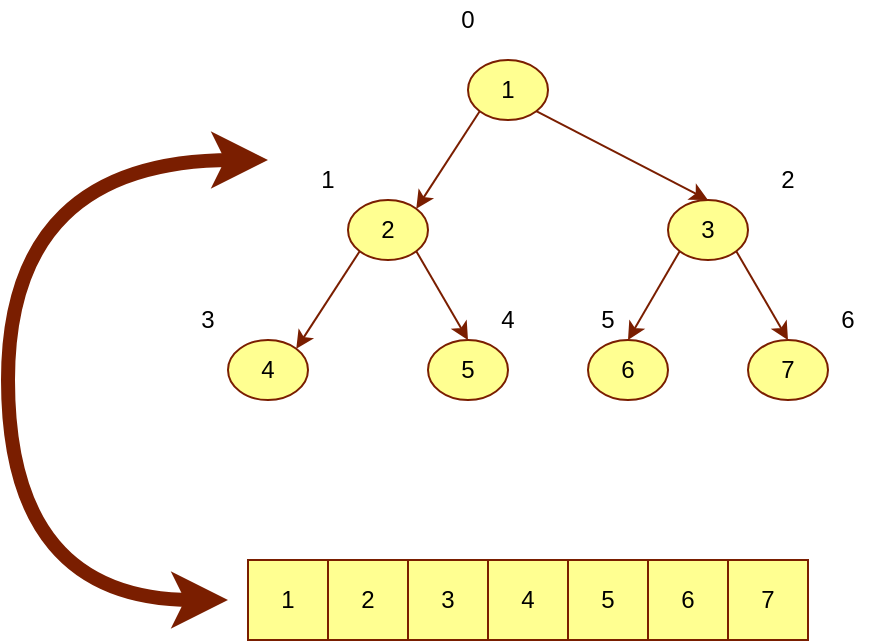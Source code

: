 <mxfile version="15.3.8" type="device"><diagram id="oaxApP37leOV2A2AUeyH" name="第 1 页"><mxGraphModel dx="786" dy="572" grid="0" gridSize="10" guides="1" tooltips="1" connect="1" arrows="1" fold="1" page="1" pageScale="1" pageWidth="827" pageHeight="1169" math="0" shadow="0"><root><mxCell id="0"/><mxCell id="1" parent="0"/><mxCell id="nc-lrceXzkEUZ7b2vY1Q-8" style="rounded=0;orthogonalLoop=1;jettySize=auto;html=1;exitX=0;exitY=1;exitDx=0;exitDy=0;entryX=1;entryY=0;entryDx=0;entryDy=0;strokeColor=#7A1E00;" edge="1" parent="1" source="nc-lrceXzkEUZ7b2vY1Q-1" target="nc-lrceXzkEUZ7b2vY1Q-2"><mxGeometry relative="1" as="geometry"/></mxCell><mxCell id="nc-lrceXzkEUZ7b2vY1Q-9" style="edgeStyle=none;rounded=0;orthogonalLoop=1;jettySize=auto;html=1;exitX=1;exitY=1;exitDx=0;exitDy=0;entryX=0.5;entryY=0;entryDx=0;entryDy=0;strokeColor=#7A1E00;" edge="1" parent="1" source="nc-lrceXzkEUZ7b2vY1Q-1" target="nc-lrceXzkEUZ7b2vY1Q-3"><mxGeometry relative="1" as="geometry"/></mxCell><mxCell id="nc-lrceXzkEUZ7b2vY1Q-1" value="1" style="ellipse;whiteSpace=wrap;html=1;fillColor=#FFFF91;strokeColor=#7A1E00;" vertex="1" parent="1"><mxGeometry x="380" y="110" width="40" height="30" as="geometry"/></mxCell><mxCell id="nc-lrceXzkEUZ7b2vY1Q-10" style="edgeStyle=none;rounded=0;orthogonalLoop=1;jettySize=auto;html=1;exitX=0;exitY=1;exitDx=0;exitDy=0;entryX=1;entryY=0;entryDx=0;entryDy=0;strokeColor=#7A1E00;" edge="1" parent="1" source="nc-lrceXzkEUZ7b2vY1Q-2" target="nc-lrceXzkEUZ7b2vY1Q-4"><mxGeometry relative="1" as="geometry"/></mxCell><mxCell id="nc-lrceXzkEUZ7b2vY1Q-11" style="edgeStyle=none;rounded=0;orthogonalLoop=1;jettySize=auto;html=1;exitX=1;exitY=1;exitDx=0;exitDy=0;entryX=0.5;entryY=0;entryDx=0;entryDy=0;strokeColor=#7A1E00;" edge="1" parent="1" source="nc-lrceXzkEUZ7b2vY1Q-2" target="nc-lrceXzkEUZ7b2vY1Q-5"><mxGeometry relative="1" as="geometry"/></mxCell><mxCell id="nc-lrceXzkEUZ7b2vY1Q-2" value="2" style="ellipse;whiteSpace=wrap;html=1;fillColor=#FFFF91;strokeColor=#7A1E00;" vertex="1" parent="1"><mxGeometry x="320" y="180" width="40" height="30" as="geometry"/></mxCell><mxCell id="nc-lrceXzkEUZ7b2vY1Q-12" style="edgeStyle=none;rounded=0;orthogonalLoop=1;jettySize=auto;html=1;exitX=0;exitY=1;exitDx=0;exitDy=0;entryX=0.5;entryY=0;entryDx=0;entryDy=0;strokeColor=#7A1E00;" edge="1" parent="1" source="nc-lrceXzkEUZ7b2vY1Q-3" target="nc-lrceXzkEUZ7b2vY1Q-6"><mxGeometry relative="1" as="geometry"/></mxCell><mxCell id="nc-lrceXzkEUZ7b2vY1Q-13" style="edgeStyle=none;rounded=0;orthogonalLoop=1;jettySize=auto;html=1;exitX=1;exitY=1;exitDx=0;exitDy=0;entryX=0.5;entryY=0;entryDx=0;entryDy=0;strokeColor=#7A1E00;" edge="1" parent="1" source="nc-lrceXzkEUZ7b2vY1Q-3" target="nc-lrceXzkEUZ7b2vY1Q-7"><mxGeometry relative="1" as="geometry"/></mxCell><mxCell id="nc-lrceXzkEUZ7b2vY1Q-3" value="3" style="ellipse;whiteSpace=wrap;html=1;fillColor=#FFFF91;strokeColor=#7A1E00;" vertex="1" parent="1"><mxGeometry x="480" y="180" width="40" height="30" as="geometry"/></mxCell><mxCell id="nc-lrceXzkEUZ7b2vY1Q-4" value="4" style="ellipse;whiteSpace=wrap;html=1;fillColor=#FFFF91;strokeColor=#7A1E00;" vertex="1" parent="1"><mxGeometry x="260" y="250" width="40" height="30" as="geometry"/></mxCell><mxCell id="nc-lrceXzkEUZ7b2vY1Q-5" value="5" style="ellipse;whiteSpace=wrap;html=1;fillColor=#FFFF91;strokeColor=#7A1E00;" vertex="1" parent="1"><mxGeometry x="360" y="250" width="40" height="30" as="geometry"/></mxCell><mxCell id="nc-lrceXzkEUZ7b2vY1Q-6" value="6" style="ellipse;whiteSpace=wrap;html=1;fillColor=#FFFF91;strokeColor=#7A1E00;" vertex="1" parent="1"><mxGeometry x="440" y="250" width="40" height="30" as="geometry"/></mxCell><mxCell id="nc-lrceXzkEUZ7b2vY1Q-7" value="7" style="ellipse;whiteSpace=wrap;html=1;fillColor=#FFFF91;strokeColor=#7A1E00;" vertex="1" parent="1"><mxGeometry x="520" y="250" width="40" height="30" as="geometry"/></mxCell><mxCell id="nc-lrceXzkEUZ7b2vY1Q-14" value="0" style="text;html=1;strokeColor=none;fillColor=none;align=center;verticalAlign=middle;whiteSpace=wrap;rounded=0;" vertex="1" parent="1"><mxGeometry x="360" y="80" width="40" height="20" as="geometry"/></mxCell><mxCell id="nc-lrceXzkEUZ7b2vY1Q-15" value="1" style="text;html=1;strokeColor=none;fillColor=none;align=center;verticalAlign=middle;whiteSpace=wrap;rounded=0;" vertex="1" parent="1"><mxGeometry x="290" y="160" width="40" height="20" as="geometry"/></mxCell><mxCell id="nc-lrceXzkEUZ7b2vY1Q-16" value="2" style="text;html=1;strokeColor=none;fillColor=none;align=center;verticalAlign=middle;whiteSpace=wrap;rounded=0;" vertex="1" parent="1"><mxGeometry x="520" y="160" width="40" height="20" as="geometry"/></mxCell><mxCell id="nc-lrceXzkEUZ7b2vY1Q-17" value="3" style="text;html=1;strokeColor=none;fillColor=none;align=center;verticalAlign=middle;whiteSpace=wrap;rounded=0;" vertex="1" parent="1"><mxGeometry x="230" y="230" width="40" height="20" as="geometry"/></mxCell><mxCell id="nc-lrceXzkEUZ7b2vY1Q-18" value="4" style="text;html=1;strokeColor=none;fillColor=none;align=center;verticalAlign=middle;whiteSpace=wrap;rounded=0;" vertex="1" parent="1"><mxGeometry x="380" y="230" width="40" height="20" as="geometry"/></mxCell><mxCell id="nc-lrceXzkEUZ7b2vY1Q-19" value="5" style="text;html=1;strokeColor=none;fillColor=none;align=center;verticalAlign=middle;whiteSpace=wrap;rounded=0;" vertex="1" parent="1"><mxGeometry x="430" y="230" width="40" height="20" as="geometry"/></mxCell><mxCell id="nc-lrceXzkEUZ7b2vY1Q-20" value="6" style="text;html=1;strokeColor=none;fillColor=none;align=center;verticalAlign=middle;whiteSpace=wrap;rounded=0;" vertex="1" parent="1"><mxGeometry x="550" y="230" width="40" height="20" as="geometry"/></mxCell><mxCell id="nc-lrceXzkEUZ7b2vY1Q-21" value="1" style="rounded=0;whiteSpace=wrap;html=1;strokeColor=#7A1E00;fillColor=#FFFF91;" vertex="1" parent="1"><mxGeometry x="270" y="360" width="40" height="40" as="geometry"/></mxCell><mxCell id="nc-lrceXzkEUZ7b2vY1Q-22" value="2" style="rounded=0;whiteSpace=wrap;html=1;strokeColor=#7A1E00;fillColor=#FFFF91;" vertex="1" parent="1"><mxGeometry x="310" y="360" width="40" height="40" as="geometry"/></mxCell><mxCell id="nc-lrceXzkEUZ7b2vY1Q-23" value="3" style="rounded=0;whiteSpace=wrap;html=1;strokeColor=#7A1E00;fillColor=#FFFF91;" vertex="1" parent="1"><mxGeometry x="350" y="360" width="40" height="40" as="geometry"/></mxCell><mxCell id="nc-lrceXzkEUZ7b2vY1Q-24" value="4" style="rounded=0;whiteSpace=wrap;html=1;strokeColor=#7A1E00;fillColor=#FFFF91;" vertex="1" parent="1"><mxGeometry x="390" y="360" width="40" height="40" as="geometry"/></mxCell><mxCell id="nc-lrceXzkEUZ7b2vY1Q-25" value="5" style="rounded=0;whiteSpace=wrap;html=1;strokeColor=#7A1E00;fillColor=#FFFF91;" vertex="1" parent="1"><mxGeometry x="430" y="360" width="40" height="40" as="geometry"/></mxCell><mxCell id="nc-lrceXzkEUZ7b2vY1Q-26" value="6" style="rounded=0;whiteSpace=wrap;html=1;strokeColor=#7A1E00;fillColor=#FFFF91;" vertex="1" parent="1"><mxGeometry x="470" y="360" width="40" height="40" as="geometry"/></mxCell><mxCell id="nc-lrceXzkEUZ7b2vY1Q-27" value="7" style="rounded=0;whiteSpace=wrap;html=1;strokeColor=#7A1E00;fillColor=#FFFF91;" vertex="1" parent="1"><mxGeometry x="510" y="360" width="40" height="40" as="geometry"/></mxCell><mxCell id="nc-lrceXzkEUZ7b2vY1Q-32" value="" style="endArrow=classic;startArrow=classic;html=1;strokeColor=#7A1E00;edgeStyle=orthogonalEdgeStyle;curved=1;strokeWidth=7;" edge="1" parent="1"><mxGeometry width="50" height="50" relative="1" as="geometry"><mxPoint x="280" y="160" as="sourcePoint"/><mxPoint x="260" y="380" as="targetPoint"/><Array as="points"><mxPoint x="150" y="160"/><mxPoint x="150" y="380"/></Array></mxGeometry></mxCell></root></mxGraphModel></diagram></mxfile>